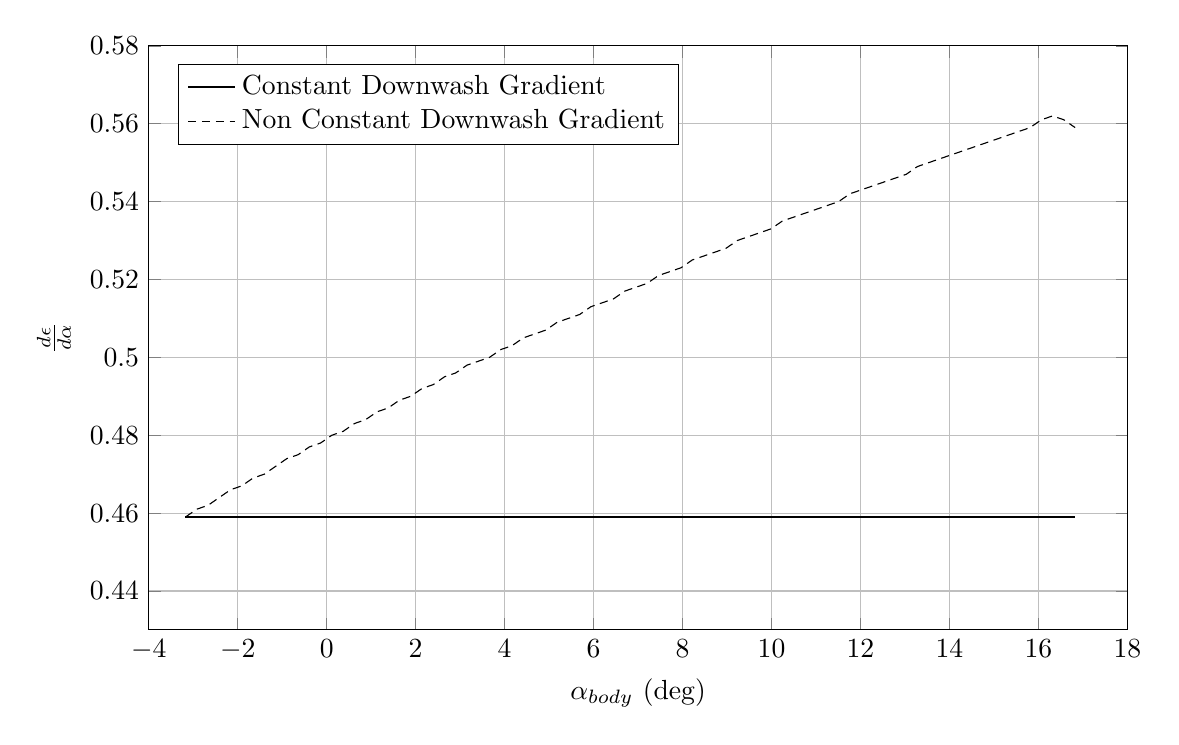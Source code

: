 %Downwash gradient vs Alpha Body NEW
\begin{tikzpicture}

\begin{axis}[
width=14.01cm,
height=9cm,
scaled ticks=false, tick label style={/pgf/number format/fixed},
xmin=-4,
xmax=18,
xlabel={$\alpha_{body}$ (deg)},
xmajorgrids,
ymin=0.43,
ymax=0.58,
ylabel={$\frac{d \epsilon}{d \alpha}$ },
ymajorgrids,
legend style={at={(0.03,0.9)},anchor=west,draw=black,fill=white,legend cell align=left},
legend entries = {Constant Downwash Gradient\\Non Constant Downwash Gradient\\}
]

\addplot [
color=black,
thick
]
table[row sep=crcr]{
-3.175	0.459\\
-2.922	0.459\\
-2.668	0.459\\
-2.415	0.459\\
-2.162	0.459\\
-1.909	0.459\\
-1.656	0.459\\
-1.403	0.459\\
-1.149	0.459\\
-0.896	0.459\\
-0.643	0.459\\
-0.39	0.459\\
-0.137	0.459\\
0.116	0.459\\
0.37	0.459\\
0.623	0.459\\
0.876	0.459\\
1.129	0.459\\
1.382	0.459\\
1.635	0.459\\
1.889	0.459\\
2.142	0.459\\
2.395	0.459\\
2.648	0.459\\
2.901	0.459\\
3.154	0.459\\
3.408	0.459\\
3.661	0.459\\
3.914	0.459\\
4.167	0.459\\
4.42	0.459\\
4.673	0.459\\
4.927	0.459\\
5.18	0.459\\
5.433	0.459\\
5.686	0.459\\
5.939	0.459\\
6.192	0.459\\
6.446	0.459\\
6.699	0.459\\
6.952	0.459\\
7.205	0.459\\
7.458	0.459\\
7.711	0.459\\
7.965	0.459\\
8.218	0.459\\
8.471	0.459\\
8.724	0.459\\
8.977	0.459\\
9.23	0.459\\
9.484	0.459\\
9.737	0.459\\
9.99	0.459\\
10.243	0.459\\
10.496	0.459\\
10.749	0.459\\
11.003	0.459\\
11.256	0.459\\
11.509	0.459\\
11.762	0.459\\
12.015	0.459\\
12.268	0.459\\
12.521	0.459\\
12.775	0.459\\
13.028	0.459\\
13.281	0.459\\
13.534	0.459\\
13.787	0.459\\
14.04	0.459\\
14.294	0.459\\
14.547	0.459\\
14.8	0.459\\
15.053	0.459\\
15.306	0.459\\
15.559	0.459\\
15.813	0.459\\
16.066	0.459\\
16.319	0.459\\
16.572	0.459\\
16.825	0.459\\
};

\addplot [
color=black,
densely dashed
]
table[row sep=crcr]{
-3.175	0.459\\
-2.922	0.461\\
-2.668	0.462\\
-2.415	0.464\\
-2.162	0.466\\
-1.909	0.467\\
-1.656	0.469\\
-1.403	0.47\\
-1.149	0.472\\
-0.896	0.474\\
-0.643	0.475\\
-0.39	0.477\\
-0.137	0.478\\
0.116	0.48\\
0.37	0.481\\
0.623	0.483\\
0.876	0.484\\
1.129	0.486\\
1.382	0.487\\
1.635	0.489\\
1.889	0.49\\
2.142	0.492\\
2.395	0.493\\
2.648	0.495\\
2.901	0.496\\
3.154	0.498\\
3.408	0.499\\
3.661	0.5\\
3.914	0.502\\
4.167	0.503\\
4.42	0.505\\
4.673	0.506\\
4.927	0.507\\
5.18	0.509\\
5.433	0.51\\
5.686	0.511\\
5.939	0.513\\
6.192	0.514\\
6.446	0.515\\
6.699	0.517\\
6.952	0.518\\
7.205	0.519\\
7.458	0.521\\
7.711	0.522\\
7.965	0.523\\
8.218	0.525\\
8.471	0.526\\
8.724	0.527\\
8.977	0.528\\
9.23	0.53\\
9.484	0.531\\
9.737	0.532\\
9.99	0.533\\
10.243	0.535\\
10.496	0.536\\
10.749	0.537\\
11.003	0.538\\
11.256	0.539\\
11.509	0.54\\
11.762	0.542\\
12.015	0.543\\
12.268	0.544\\
12.521	0.545\\
12.775	0.546\\
13.028	0.547\\
13.281	0.549\\
13.534	0.55\\
13.787	0.551\\
14.04	0.552\\
14.294	0.553\\
14.547	0.554\\
14.8	0.555\\
15.053	0.556\\
15.306	0.557\\
15.559	0.558\\
15.813	0.559\\
16.066	0.561\\
16.319	0.562\\
16.572	0.561\\
16.825	0.559\\
};
\end{axis}
\end{tikzpicture}%

